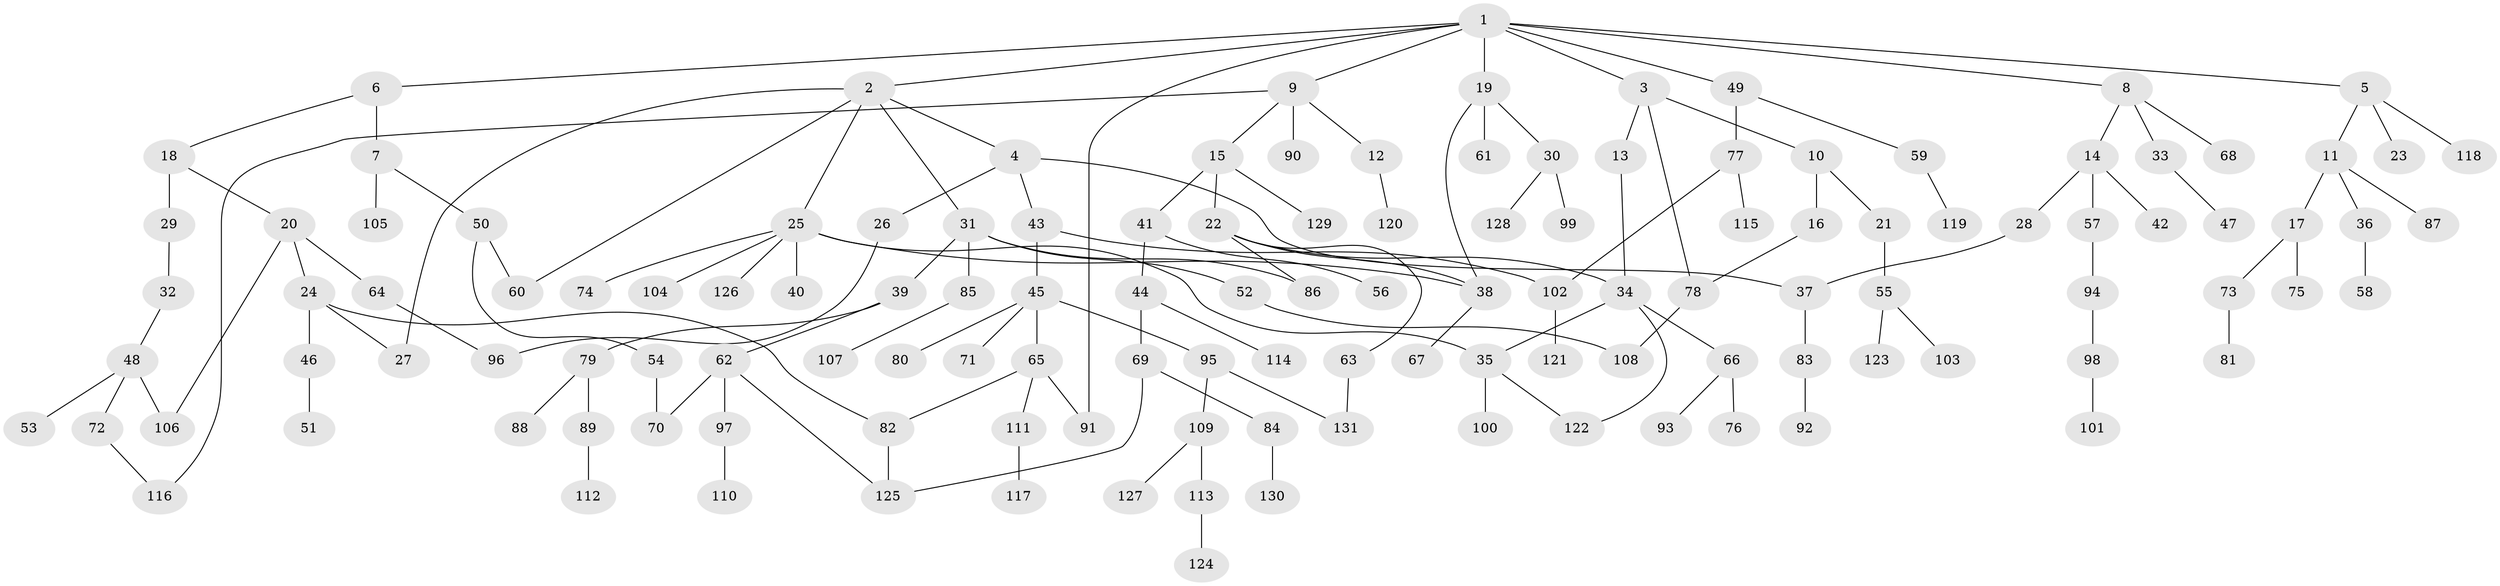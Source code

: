 // coarse degree distribution, {11: 0.011363636363636364, 9: 0.022727272727272728, 4: 0.10227272727272728, 3: 0.13636363636363635, 2: 0.2840909090909091, 5: 0.045454545454545456, 7: 0.011363636363636364, 1: 0.38636363636363635}
// Generated by graph-tools (version 1.1) at 2025/23/03/03/25 07:23:34]
// undirected, 131 vertices, 151 edges
graph export_dot {
graph [start="1"]
  node [color=gray90,style=filled];
  1;
  2;
  3;
  4;
  5;
  6;
  7;
  8;
  9;
  10;
  11;
  12;
  13;
  14;
  15;
  16;
  17;
  18;
  19;
  20;
  21;
  22;
  23;
  24;
  25;
  26;
  27;
  28;
  29;
  30;
  31;
  32;
  33;
  34;
  35;
  36;
  37;
  38;
  39;
  40;
  41;
  42;
  43;
  44;
  45;
  46;
  47;
  48;
  49;
  50;
  51;
  52;
  53;
  54;
  55;
  56;
  57;
  58;
  59;
  60;
  61;
  62;
  63;
  64;
  65;
  66;
  67;
  68;
  69;
  70;
  71;
  72;
  73;
  74;
  75;
  76;
  77;
  78;
  79;
  80;
  81;
  82;
  83;
  84;
  85;
  86;
  87;
  88;
  89;
  90;
  91;
  92;
  93;
  94;
  95;
  96;
  97;
  98;
  99;
  100;
  101;
  102;
  103;
  104;
  105;
  106;
  107;
  108;
  109;
  110;
  111;
  112;
  113;
  114;
  115;
  116;
  117;
  118;
  119;
  120;
  121;
  122;
  123;
  124;
  125;
  126;
  127;
  128;
  129;
  130;
  131;
  1 -- 2;
  1 -- 3;
  1 -- 5;
  1 -- 6;
  1 -- 8;
  1 -- 9;
  1 -- 19;
  1 -- 49;
  1 -- 91;
  2 -- 4;
  2 -- 25;
  2 -- 31;
  2 -- 60;
  2 -- 27;
  3 -- 10;
  3 -- 13;
  3 -- 78;
  4 -- 26;
  4 -- 37;
  4 -- 43;
  5 -- 11;
  5 -- 23;
  5 -- 118;
  6 -- 7;
  6 -- 18;
  7 -- 50;
  7 -- 105;
  8 -- 14;
  8 -- 33;
  8 -- 68;
  9 -- 12;
  9 -- 15;
  9 -- 90;
  9 -- 116;
  10 -- 16;
  10 -- 21;
  11 -- 17;
  11 -- 36;
  11 -- 87;
  12 -- 120;
  13 -- 34;
  14 -- 28;
  14 -- 42;
  14 -- 57;
  15 -- 22;
  15 -- 41;
  15 -- 129;
  16 -- 78;
  17 -- 73;
  17 -- 75;
  18 -- 20;
  18 -- 29;
  19 -- 30;
  19 -- 61;
  19 -- 38;
  20 -- 24;
  20 -- 64;
  20 -- 106;
  21 -- 55;
  22 -- 34;
  22 -- 38;
  22 -- 63;
  22 -- 86;
  24 -- 27;
  24 -- 46;
  24 -- 82;
  25 -- 40;
  25 -- 74;
  25 -- 104;
  25 -- 126;
  25 -- 35;
  25 -- 38;
  26 -- 96;
  28 -- 37;
  29 -- 32;
  30 -- 99;
  30 -- 128;
  31 -- 39;
  31 -- 52;
  31 -- 85;
  31 -- 86;
  32 -- 48;
  33 -- 47;
  34 -- 35;
  34 -- 66;
  34 -- 122;
  35 -- 100;
  35 -- 122;
  36 -- 58;
  37 -- 83;
  38 -- 67;
  39 -- 62;
  39 -- 79;
  41 -- 44;
  41 -- 56;
  43 -- 45;
  43 -- 102;
  44 -- 69;
  44 -- 114;
  45 -- 65;
  45 -- 71;
  45 -- 80;
  45 -- 95;
  46 -- 51;
  48 -- 53;
  48 -- 72;
  48 -- 106;
  49 -- 59;
  49 -- 77;
  50 -- 54;
  50 -- 60;
  52 -- 108;
  54 -- 70;
  55 -- 103;
  55 -- 123;
  57 -- 94;
  59 -- 119;
  62 -- 97;
  62 -- 125;
  62 -- 70;
  63 -- 131;
  64 -- 96;
  65 -- 82;
  65 -- 111;
  65 -- 91;
  66 -- 76;
  66 -- 93;
  69 -- 84;
  69 -- 125;
  72 -- 116;
  73 -- 81;
  77 -- 102;
  77 -- 115;
  78 -- 108;
  79 -- 88;
  79 -- 89;
  82 -- 125;
  83 -- 92;
  84 -- 130;
  85 -- 107;
  89 -- 112;
  94 -- 98;
  95 -- 109;
  95 -- 131;
  97 -- 110;
  98 -- 101;
  102 -- 121;
  109 -- 113;
  109 -- 127;
  111 -- 117;
  113 -- 124;
}
